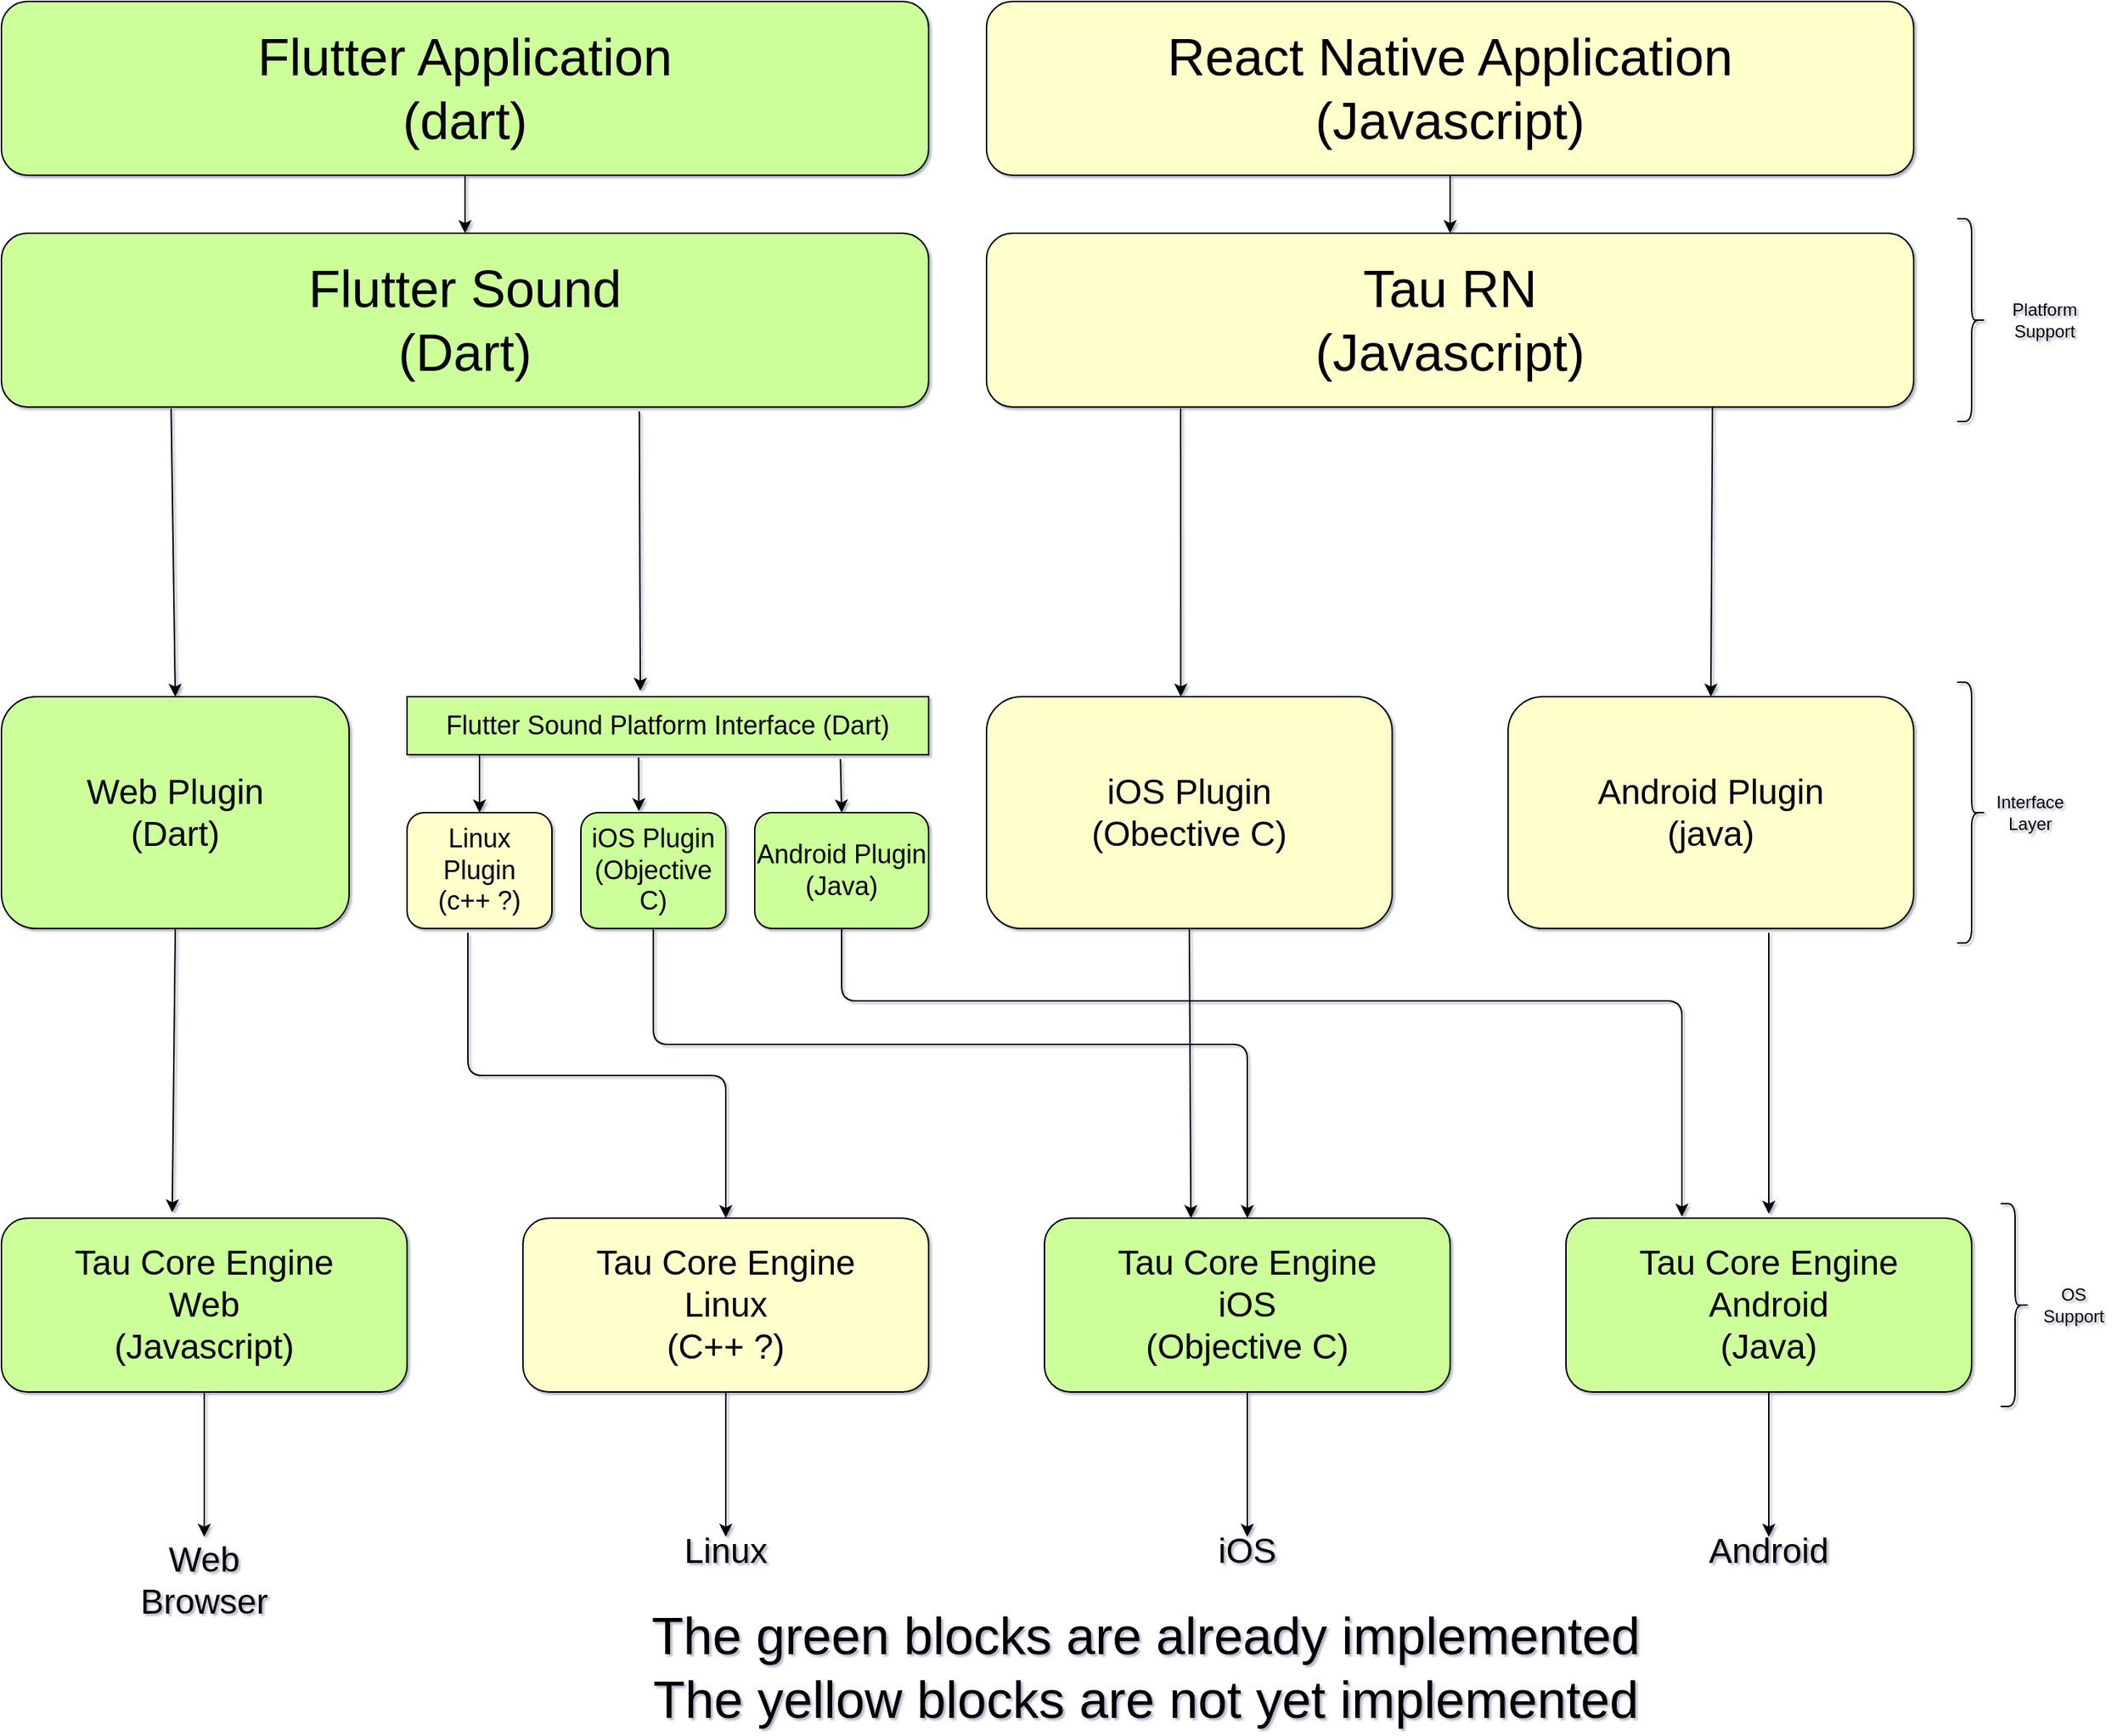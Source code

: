 <mxfile version="13.10.0" type="device"><diagram name="Page-1" id="97916047-d0de-89f5-080d-49f4d83e522f"><mxGraphModel dx="1492" dy="1057" grid="1" gridSize="10" guides="1" tooltips="1" connect="1" arrows="1" fold="1" page="1" pageScale="1.5" pageWidth="1169" pageHeight="827" background="#ffffff" math="0" shadow="1"><root><mxCell id="0"/><mxCell id="1" parent="0"/><mxCell id="a8Q7tfqqY6BaiDd8TQdQ-55" value="&lt;font style=&quot;font-size: 36px&quot;&gt;Flutter Application&lt;br&gt;(dart)&lt;/font&gt;" style="rounded=1;whiteSpace=wrap;html=1;fillColor=#CCFF99;" vertex="1" parent="1"><mxGeometry x="80" y="40" width="640" height="120" as="geometry"/></mxCell><mxCell id="a8Q7tfqqY6BaiDd8TQdQ-56" value="&lt;font style=&quot;font-size: 36px&quot;&gt;React Native Application&lt;br&gt;(Javascript)&lt;/font&gt;" style="rounded=1;whiteSpace=wrap;html=1;fillColor=#FFFFCC;" vertex="1" parent="1"><mxGeometry x="760" y="40" width="640" height="120" as="geometry"/></mxCell><mxCell id="a8Q7tfqqY6BaiDd8TQdQ-58" value="&lt;font style=&quot;font-size: 36px&quot;&gt;&lt;font&gt;Flutter Sound&lt;br&gt;&lt;/font&gt;&lt;font&gt;(Dart)&lt;/font&gt;&lt;/font&gt;" style="rounded=1;whiteSpace=wrap;html=1;strokeColor=#000000;fillColor=#CCFF99;" vertex="1" parent="1"><mxGeometry x="80" y="200" width="640" height="120" as="geometry"/></mxCell><mxCell id="a8Q7tfqqY6BaiDd8TQdQ-59" value="&lt;font&gt;&lt;font style=&quot;font-size: 36px&quot;&gt;Tau RN&lt;br&gt;(Javascript)&lt;/font&gt;&lt;br&gt;&lt;/font&gt;" style="rounded=1;whiteSpace=wrap;html=1;fillColor=#FFFFCC;" vertex="1" parent="1"><mxGeometry x="760" y="200" width="640" height="120" as="geometry"/></mxCell><mxCell id="a8Q7tfqqY6BaiDd8TQdQ-77" style="edgeStyle=orthogonalEdgeStyle;rounded=0;orthogonalLoop=1;jettySize=auto;html=1;exitX=0.5;exitY=1;exitDx=0;exitDy=0;" edge="1" parent="1" source="a8Q7tfqqY6BaiDd8TQdQ-60"><mxGeometry relative="1" as="geometry"><mxPoint x="220" y="1100" as="targetPoint"/></mxGeometry></mxCell><mxCell id="a8Q7tfqqY6BaiDd8TQdQ-60" value="&lt;font style=&quot;font-size: 24px&quot;&gt;Tau Core Engine&lt;br&gt;Web&lt;br&gt;(Javascript)&lt;/font&gt;" style="rounded=1;whiteSpace=wrap;html=1;fillColor=#CCFF99;" vertex="1" parent="1"><mxGeometry x="80" y="880" width="280" height="120" as="geometry"/></mxCell><mxCell id="a8Q7tfqqY6BaiDd8TQdQ-64" value="&lt;font&gt;&lt;font style=&quot;font-size: 24px&quot;&gt;Tau Core Engine&lt;br&gt;Linux&lt;br&gt;(C++ ?)&lt;/font&gt;&lt;br&gt;&lt;/font&gt;" style="rounded=1;whiteSpace=wrap;html=1;fillColor=#FFFFCC;" vertex="1" parent="1"><mxGeometry x="440" y="880" width="280" height="120" as="geometry"/></mxCell><mxCell id="a8Q7tfqqY6BaiDd8TQdQ-65" value="&lt;font&gt;&lt;font style=&quot;font-size: 24px&quot;&gt;Tau Core Engine&lt;br&gt;iOS&lt;br&gt;(Objective C)&lt;/font&gt;&lt;br&gt;&lt;/font&gt;" style="rounded=1;whiteSpace=wrap;html=1;fillColor=#CCFF99;" vertex="1" parent="1"><mxGeometry x="800" y="880" width="280" height="120" as="geometry"/></mxCell><mxCell id="a8Q7tfqqY6BaiDd8TQdQ-66" value="&lt;font style=&quot;font-size: 24px&quot;&gt;Tau Core Engine&lt;br&gt;Android&lt;br&gt;(Java)&lt;/font&gt;" style="rounded=1;whiteSpace=wrap;html=1;fillColor=#CCFF99;" vertex="1" parent="1"><mxGeometry x="1160" y="880" width="280" height="120" as="geometry"/></mxCell><mxCell id="a8Q7tfqqY6BaiDd8TQdQ-67" value="&lt;font style=&quot;font-size: 24px&quot;&gt;Web Plugin&lt;br&gt;(Dart)&lt;/font&gt;" style="rounded=1;whiteSpace=wrap;html=1;fillColor=#CCFF99;" vertex="1" parent="1"><mxGeometry x="80" y="520" width="240" height="160" as="geometry"/></mxCell><mxCell id="a8Q7tfqqY6BaiDd8TQdQ-68" value="&lt;font style=&quot;font-size: 18px&quot;&gt;Flutter Sound Platform Interface (Dart)&lt;/font&gt;" style="rounded=0;whiteSpace=wrap;html=1;fillColor=#CCFF99;" vertex="1" parent="1"><mxGeometry x="360" y="520" width="360" height="40" as="geometry"/></mxCell><mxCell id="a8Q7tfqqY6BaiDd8TQdQ-69" value="&lt;font style=&quot;font-size: 18px&quot;&gt;Linux Plugin&lt;br&gt;(c++ ?)&lt;/font&gt;" style="rounded=1;whiteSpace=wrap;html=1;fillColor=#FFFFCC;" vertex="1" parent="1"><mxGeometry x="360" y="600" width="100" height="80" as="geometry"/></mxCell><mxCell id="a8Q7tfqqY6BaiDd8TQdQ-70" value="&lt;font style=&quot;font-size: 18px&quot;&gt;iOS Plugin&lt;br&gt;(Objective C)&lt;/font&gt;" style="rounded=1;whiteSpace=wrap;html=1;fillColor=#CCFF99;" vertex="1" parent="1"><mxGeometry x="480" y="600" width="100" height="80" as="geometry"/></mxCell><mxCell id="a8Q7tfqqY6BaiDd8TQdQ-71" value="&lt;font style=&quot;font-size: 18px&quot;&gt;Android Plugin&lt;br&gt;(Java)&lt;/font&gt;" style="rounded=1;whiteSpace=wrap;html=1;fillColor=#CCFF99;" vertex="1" parent="1"><mxGeometry x="600" y="600" width="120" height="80" as="geometry"/></mxCell><mxCell id="a8Q7tfqqY6BaiDd8TQdQ-72" value="&lt;font style=&quot;font-size: 24px&quot;&gt;iOS Plugin&lt;br&gt;(Obective C)&lt;/font&gt;" style="rounded=1;whiteSpace=wrap;html=1;fillColor=#FFFFCC;" vertex="1" parent="1"><mxGeometry x="760" y="520" width="280" height="160" as="geometry"/></mxCell><mxCell id="a8Q7tfqqY6BaiDd8TQdQ-73" value="&lt;font style=&quot;font-size: 24px&quot;&gt;Android Plugin&lt;br&gt;(java)&lt;/font&gt;" style="rounded=1;whiteSpace=wrap;html=1;fillColor=#FFFFCC;" vertex="1" parent="1"><mxGeometry x="1120" y="520" width="280" height="160" as="geometry"/></mxCell><mxCell id="a8Q7tfqqY6BaiDd8TQdQ-75" value="&lt;font style=&quot;font-size: 36px&quot;&gt;The green blocks are already implemented&lt;br&gt;The yellow blocks are not yet implemented&lt;/font&gt;" style="text;html=1;strokeColor=none;fillColor=none;align=center;verticalAlign=middle;whiteSpace=wrap;rounded=0;" vertex="1" parent="1"><mxGeometry x="360" y="1180" width="1020" height="20" as="geometry"/></mxCell><mxCell id="a8Q7tfqqY6BaiDd8TQdQ-80" value="&lt;font style=&quot;font-size: 24px&quot;&gt;Web Browser&lt;/font&gt;" style="text;html=1;strokeColor=none;fillColor=none;align=center;verticalAlign=middle;whiteSpace=wrap;rounded=0;" vertex="1" parent="1"><mxGeometry x="180" y="1120" width="80" height="20" as="geometry"/></mxCell><mxCell id="a8Q7tfqqY6BaiDd8TQdQ-81" value="" style="endArrow=classic;html=1;exitX=0.5;exitY=1;exitDx=0;exitDy=0;" edge="1" parent="1" source="a8Q7tfqqY6BaiDd8TQdQ-64"><mxGeometry width="50" height="50" relative="1" as="geometry"><mxPoint x="550" y="1080" as="sourcePoint"/><mxPoint x="580" y="1100" as="targetPoint"/></mxGeometry></mxCell><mxCell id="a8Q7tfqqY6BaiDd8TQdQ-86" value="&lt;font style=&quot;font-size: 24px&quot;&gt;Linux&lt;/font&gt;" style="text;html=1;strokeColor=none;fillColor=none;align=center;verticalAlign=middle;whiteSpace=wrap;rounded=0;" vertex="1" parent="1"><mxGeometry x="560" y="1100" width="40" height="20" as="geometry"/></mxCell><mxCell id="a8Q7tfqqY6BaiDd8TQdQ-88" value="" style="endArrow=classic;html=1;exitX=0.5;exitY=1;exitDx=0;exitDy=0;" edge="1" parent="1" source="a8Q7tfqqY6BaiDd8TQdQ-66"><mxGeometry width="50" height="50" relative="1" as="geometry"><mxPoint x="1300" y="1110" as="sourcePoint"/><mxPoint x="1300" y="1100" as="targetPoint"/></mxGeometry></mxCell><mxCell id="a8Q7tfqqY6BaiDd8TQdQ-89" value="" style="endArrow=classic;html=1;exitX=0.5;exitY=1;exitDx=0;exitDy=0;" edge="1" parent="1" source="a8Q7tfqqY6BaiDd8TQdQ-65"><mxGeometry width="50" height="50" relative="1" as="geometry"><mxPoint x="915" y="1100" as="sourcePoint"/><mxPoint x="940" y="1100" as="targetPoint"/></mxGeometry></mxCell><mxCell id="a8Q7tfqqY6BaiDd8TQdQ-90" value="&lt;font style=&quot;font-size: 24px&quot;&gt;iOS&lt;/font&gt;" style="text;html=1;strokeColor=none;fillColor=none;align=center;verticalAlign=middle;whiteSpace=wrap;rounded=0;" vertex="1" parent="1"><mxGeometry x="920" y="1100" width="40" height="20" as="geometry"/></mxCell><mxCell id="a8Q7tfqqY6BaiDd8TQdQ-91" value="&lt;font style=&quot;font-size: 24px&quot;&gt;Android&lt;/font&gt;" style="text;html=1;strokeColor=none;fillColor=none;align=center;verticalAlign=middle;whiteSpace=wrap;rounded=0;" vertex="1" parent="1"><mxGeometry x="1280" y="1100" width="40" height="20" as="geometry"/></mxCell><mxCell id="a8Q7tfqqY6BaiDd8TQdQ-92" value="" style="endArrow=classic;html=1;entryX=0.5;entryY=0;entryDx=0;entryDy=0;exitX=0.183;exitY=1.008;exitDx=0;exitDy=0;exitPerimeter=0;" edge="1" parent="1" source="a8Q7tfqqY6BaiDd8TQdQ-58" target="a8Q7tfqqY6BaiDd8TQdQ-67"><mxGeometry width="50" height="50" relative="1" as="geometry"><mxPoint x="210" y="340" as="sourcePoint"/><mxPoint x="830" y="410" as="targetPoint"/></mxGeometry></mxCell><mxCell id="a8Q7tfqqY6BaiDd8TQdQ-94" value="" style="endArrow=classic;html=1;exitX=0.5;exitY=1;exitDx=0;exitDy=0;entryX=0.421;entryY=-0.033;entryDx=0;entryDy=0;entryPerimeter=0;" edge="1" parent="1" source="a8Q7tfqqY6BaiDd8TQdQ-67" target="a8Q7tfqqY6BaiDd8TQdQ-60"><mxGeometry width="50" height="50" relative="1" as="geometry"><mxPoint x="210" y="770" as="sourcePoint"/><mxPoint x="198" y="870" as="targetPoint"/></mxGeometry></mxCell><mxCell id="a8Q7tfqqY6BaiDd8TQdQ-95" value="" style="endArrow=classic;html=1;exitX=0.5;exitY=1;exitDx=0;exitDy=0;entryX=0.5;entryY=0;entryDx=0;entryDy=0;" edge="1" parent="1" source="a8Q7tfqqY6BaiDd8TQdQ-55" target="a8Q7tfqqY6BaiDd8TQdQ-58"><mxGeometry width="50" height="50" relative="1" as="geometry"><mxPoint x="350" y="220" as="sourcePoint"/><mxPoint x="400" y="170" as="targetPoint"/></mxGeometry></mxCell><mxCell id="a8Q7tfqqY6BaiDd8TQdQ-96" value="" style="endArrow=classic;html=1;exitX=0.5;exitY=1;exitDx=0;exitDy=0;" edge="1" parent="1" source="a8Q7tfqqY6BaiDd8TQdQ-56"><mxGeometry width="50" height="50" relative="1" as="geometry"><mxPoint x="1010" y="430" as="sourcePoint"/><mxPoint x="1080" y="200" as="targetPoint"/></mxGeometry></mxCell><mxCell id="a8Q7tfqqY6BaiDd8TQdQ-97" value="" style="endArrow=classic;html=1;exitX=0.688;exitY=1.025;exitDx=0;exitDy=0;exitPerimeter=0;" edge="1" parent="1" source="a8Q7tfqqY6BaiDd8TQdQ-58"><mxGeometry width="50" height="50" relative="1" as="geometry"><mxPoint x="580" y="420" as="sourcePoint"/><mxPoint x="521" y="516" as="targetPoint"/></mxGeometry></mxCell><mxCell id="a8Q7tfqqY6BaiDd8TQdQ-98" value="" style="endArrow=classic;html=1;entryX=0.5;entryY=0;entryDx=0;entryDy=0;" edge="1" parent="1" target="a8Q7tfqqY6BaiDd8TQdQ-69"><mxGeometry width="50" height="50" relative="1" as="geometry"><mxPoint x="410" y="560" as="sourcePoint"/><mxPoint x="730" y="400" as="targetPoint"/></mxGeometry></mxCell><mxCell id="a8Q7tfqqY6BaiDd8TQdQ-99" value="" style="endArrow=classic;html=1;exitX=0.444;exitY=1.05;exitDx=0;exitDy=0;exitPerimeter=0;entryX=0.4;entryY=-0.012;entryDx=0;entryDy=0;entryPerimeter=0;" edge="1" parent="1" source="a8Q7tfqqY6BaiDd8TQdQ-68" target="a8Q7tfqqY6BaiDd8TQdQ-70"><mxGeometry width="50" height="50" relative="1" as="geometry"><mxPoint x="780" y="500" as="sourcePoint"/><mxPoint x="830" y="450" as="targetPoint"/></mxGeometry></mxCell><mxCell id="a8Q7tfqqY6BaiDd8TQdQ-100" value="" style="endArrow=classic;html=1;exitX=0.831;exitY=1.075;exitDx=0;exitDy=0;exitPerimeter=0;entryX=0.5;entryY=0;entryDx=0;entryDy=0;" edge="1" parent="1" source="a8Q7tfqqY6BaiDd8TQdQ-68" target="a8Q7tfqqY6BaiDd8TQdQ-71"><mxGeometry width="50" height="50" relative="1" as="geometry"><mxPoint x="780" y="500" as="sourcePoint"/><mxPoint x="830" y="450" as="targetPoint"/></mxGeometry></mxCell><mxCell id="a8Q7tfqqY6BaiDd8TQdQ-101" value="" style="edgeStyle=elbowEdgeStyle;elbow=vertical;endArrow=classic;html=1;exitX=0.42;exitY=1.038;exitDx=0;exitDy=0;exitPerimeter=0;entryX=0.5;entryY=0;entryDx=0;entryDy=0;" edge="1" parent="1" source="a8Q7tfqqY6BaiDd8TQdQ-69" target="a8Q7tfqqY6BaiDd8TQdQ-64"><mxGeometry width="50" height="50" relative="1" as="geometry"><mxPoint x="780" y="580" as="sourcePoint"/><mxPoint x="830" y="530" as="targetPoint"/></mxGeometry></mxCell><mxCell id="a8Q7tfqqY6BaiDd8TQdQ-102" value="" style="edgeStyle=elbowEdgeStyle;elbow=vertical;endArrow=classic;html=1;exitX=0.5;exitY=1;exitDx=0;exitDy=0;entryX=0.5;entryY=0;entryDx=0;entryDy=0;" edge="1" parent="1" source="a8Q7tfqqY6BaiDd8TQdQ-70" target="a8Q7tfqqY6BaiDd8TQdQ-65"><mxGeometry width="50" height="50" relative="1" as="geometry"><mxPoint x="780" y="580" as="sourcePoint"/><mxPoint x="830" y="530" as="targetPoint"/><Array as="points"><mxPoint x="730" y="760"/></Array></mxGeometry></mxCell><mxCell id="a8Q7tfqqY6BaiDd8TQdQ-103" value="" style="edgeStyle=elbowEdgeStyle;elbow=vertical;endArrow=classic;html=1;exitX=0.5;exitY=1;exitDx=0;exitDy=0;" edge="1" parent="1" source="a8Q7tfqqY6BaiDd8TQdQ-71"><mxGeometry width="50" height="50" relative="1" as="geometry"><mxPoint x="780" y="580" as="sourcePoint"/><mxPoint x="1240" y="879" as="targetPoint"/><Array as="points"><mxPoint x="980" y="730"/></Array></mxGeometry></mxCell><mxCell id="a8Q7tfqqY6BaiDd8TQdQ-104" value="" style="endArrow=classic;html=1;exitX=0.5;exitY=1;exitDx=0;exitDy=0;entryX=0.361;entryY=0;entryDx=0;entryDy=0;entryPerimeter=0;" edge="1" parent="1" source="a8Q7tfqqY6BaiDd8TQdQ-72" target="a8Q7tfqqY6BaiDd8TQdQ-65"><mxGeometry width="50" height="50" relative="1" as="geometry"><mxPoint x="780" y="580" as="sourcePoint"/><mxPoint x="830" y="530" as="targetPoint"/></mxGeometry></mxCell><mxCell id="a8Q7tfqqY6BaiDd8TQdQ-105" value="" style="endArrow=classic;html=1;" edge="1" parent="1"><mxGeometry width="50" height="50" relative="1" as="geometry"><mxPoint x="1300" y="683" as="sourcePoint"/><mxPoint x="1300" y="877" as="targetPoint"/></mxGeometry></mxCell><mxCell id="a8Q7tfqqY6BaiDd8TQdQ-106" value="" style="endArrow=classic;html=1;entryX=0.479;entryY=0;entryDx=0;entryDy=0;entryPerimeter=0;" edge="1" parent="1" target="a8Q7tfqqY6BaiDd8TQdQ-72"><mxGeometry width="50" height="50" relative="1" as="geometry"><mxPoint x="894" y="321" as="sourcePoint"/><mxPoint x="830" y="530" as="targetPoint"/></mxGeometry></mxCell><mxCell id="a8Q7tfqqY6BaiDd8TQdQ-107" value="" style="endArrow=classic;html=1;exitX=0.783;exitY=1;exitDx=0;exitDy=0;exitPerimeter=0;entryX=0.5;entryY=0;entryDx=0;entryDy=0;" edge="1" parent="1" source="a8Q7tfqqY6BaiDd8TQdQ-59" target="a8Q7tfqqY6BaiDd8TQdQ-73"><mxGeometry width="50" height="50" relative="1" as="geometry"><mxPoint x="780" y="580" as="sourcePoint"/><mxPoint x="830" y="530" as="targetPoint"/></mxGeometry></mxCell><mxCell id="a8Q7tfqqY6BaiDd8TQdQ-111" value="" style="shape=curlyBracket;whiteSpace=wrap;html=1;rounded=1;strokeColor=#000000;fillColor=#CCFF99;direction=west;" vertex="1" parent="1"><mxGeometry x="1430" y="510" width="20" height="180" as="geometry"/></mxCell><mxCell id="a8Q7tfqqY6BaiDd8TQdQ-112" value="" style="shape=curlyBracket;whiteSpace=wrap;html=1;rounded=1;strokeColor=#000000;fillColor=#CCFF99;direction=west;" vertex="1" parent="1"><mxGeometry x="1430" y="190" width="20" height="140" as="geometry"/></mxCell><mxCell id="a8Q7tfqqY6BaiDd8TQdQ-113" value="" style="shape=curlyBracket;whiteSpace=wrap;html=1;rounded=1;strokeColor=#000000;fillColor=#CCFF99;direction=west;" vertex="1" parent="1"><mxGeometry x="1460" y="870" width="20" height="140" as="geometry"/></mxCell><mxCell id="a8Q7tfqqY6BaiDd8TQdQ-114" value="Platform&lt;br&gt;Support" style="text;html=1;align=center;verticalAlign=middle;resizable=0;points=[];autosize=1;" vertex="1" parent="1"><mxGeometry x="1460" y="245" width="60" height="30" as="geometry"/></mxCell><mxCell id="a8Q7tfqqY6BaiDd8TQdQ-115" value="Interface&lt;br&gt;Layer" style="text;html=1;align=center;verticalAlign=middle;resizable=0;points=[];autosize=1;" vertex="1" parent="1"><mxGeometry x="1450" y="585" width="60" height="30" as="geometry"/></mxCell><mxCell id="a8Q7tfqqY6BaiDd8TQdQ-116" value="OS&lt;br&gt;Support" style="text;html=1;align=center;verticalAlign=middle;resizable=0;points=[];autosize=1;" vertex="1" parent="1"><mxGeometry x="1480" y="925" width="60" height="30" as="geometry"/></mxCell></root></mxGraphModel></diagram></mxfile>